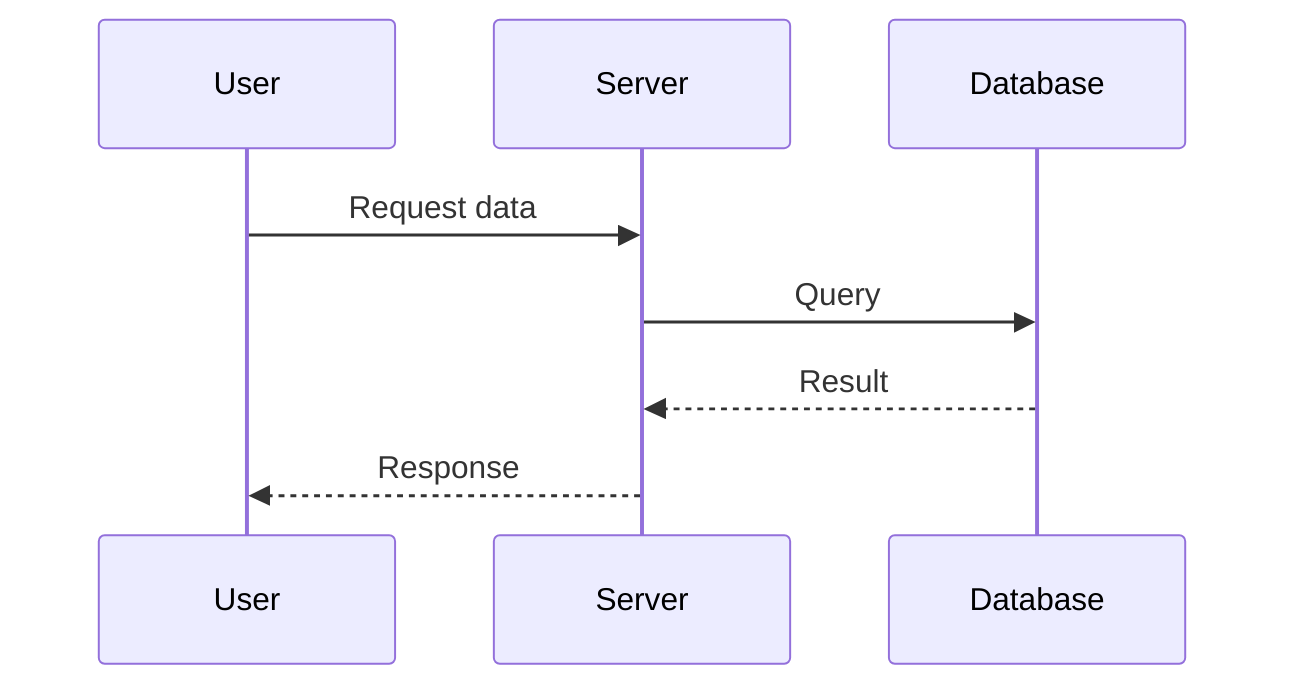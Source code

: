 sequenceDiagram
    participant User
    participant Server
    participant Database
    
    User->>Server: Request data
    Server->>Database: Query
    Database-->>Server: Result
    Server-->>User: Response